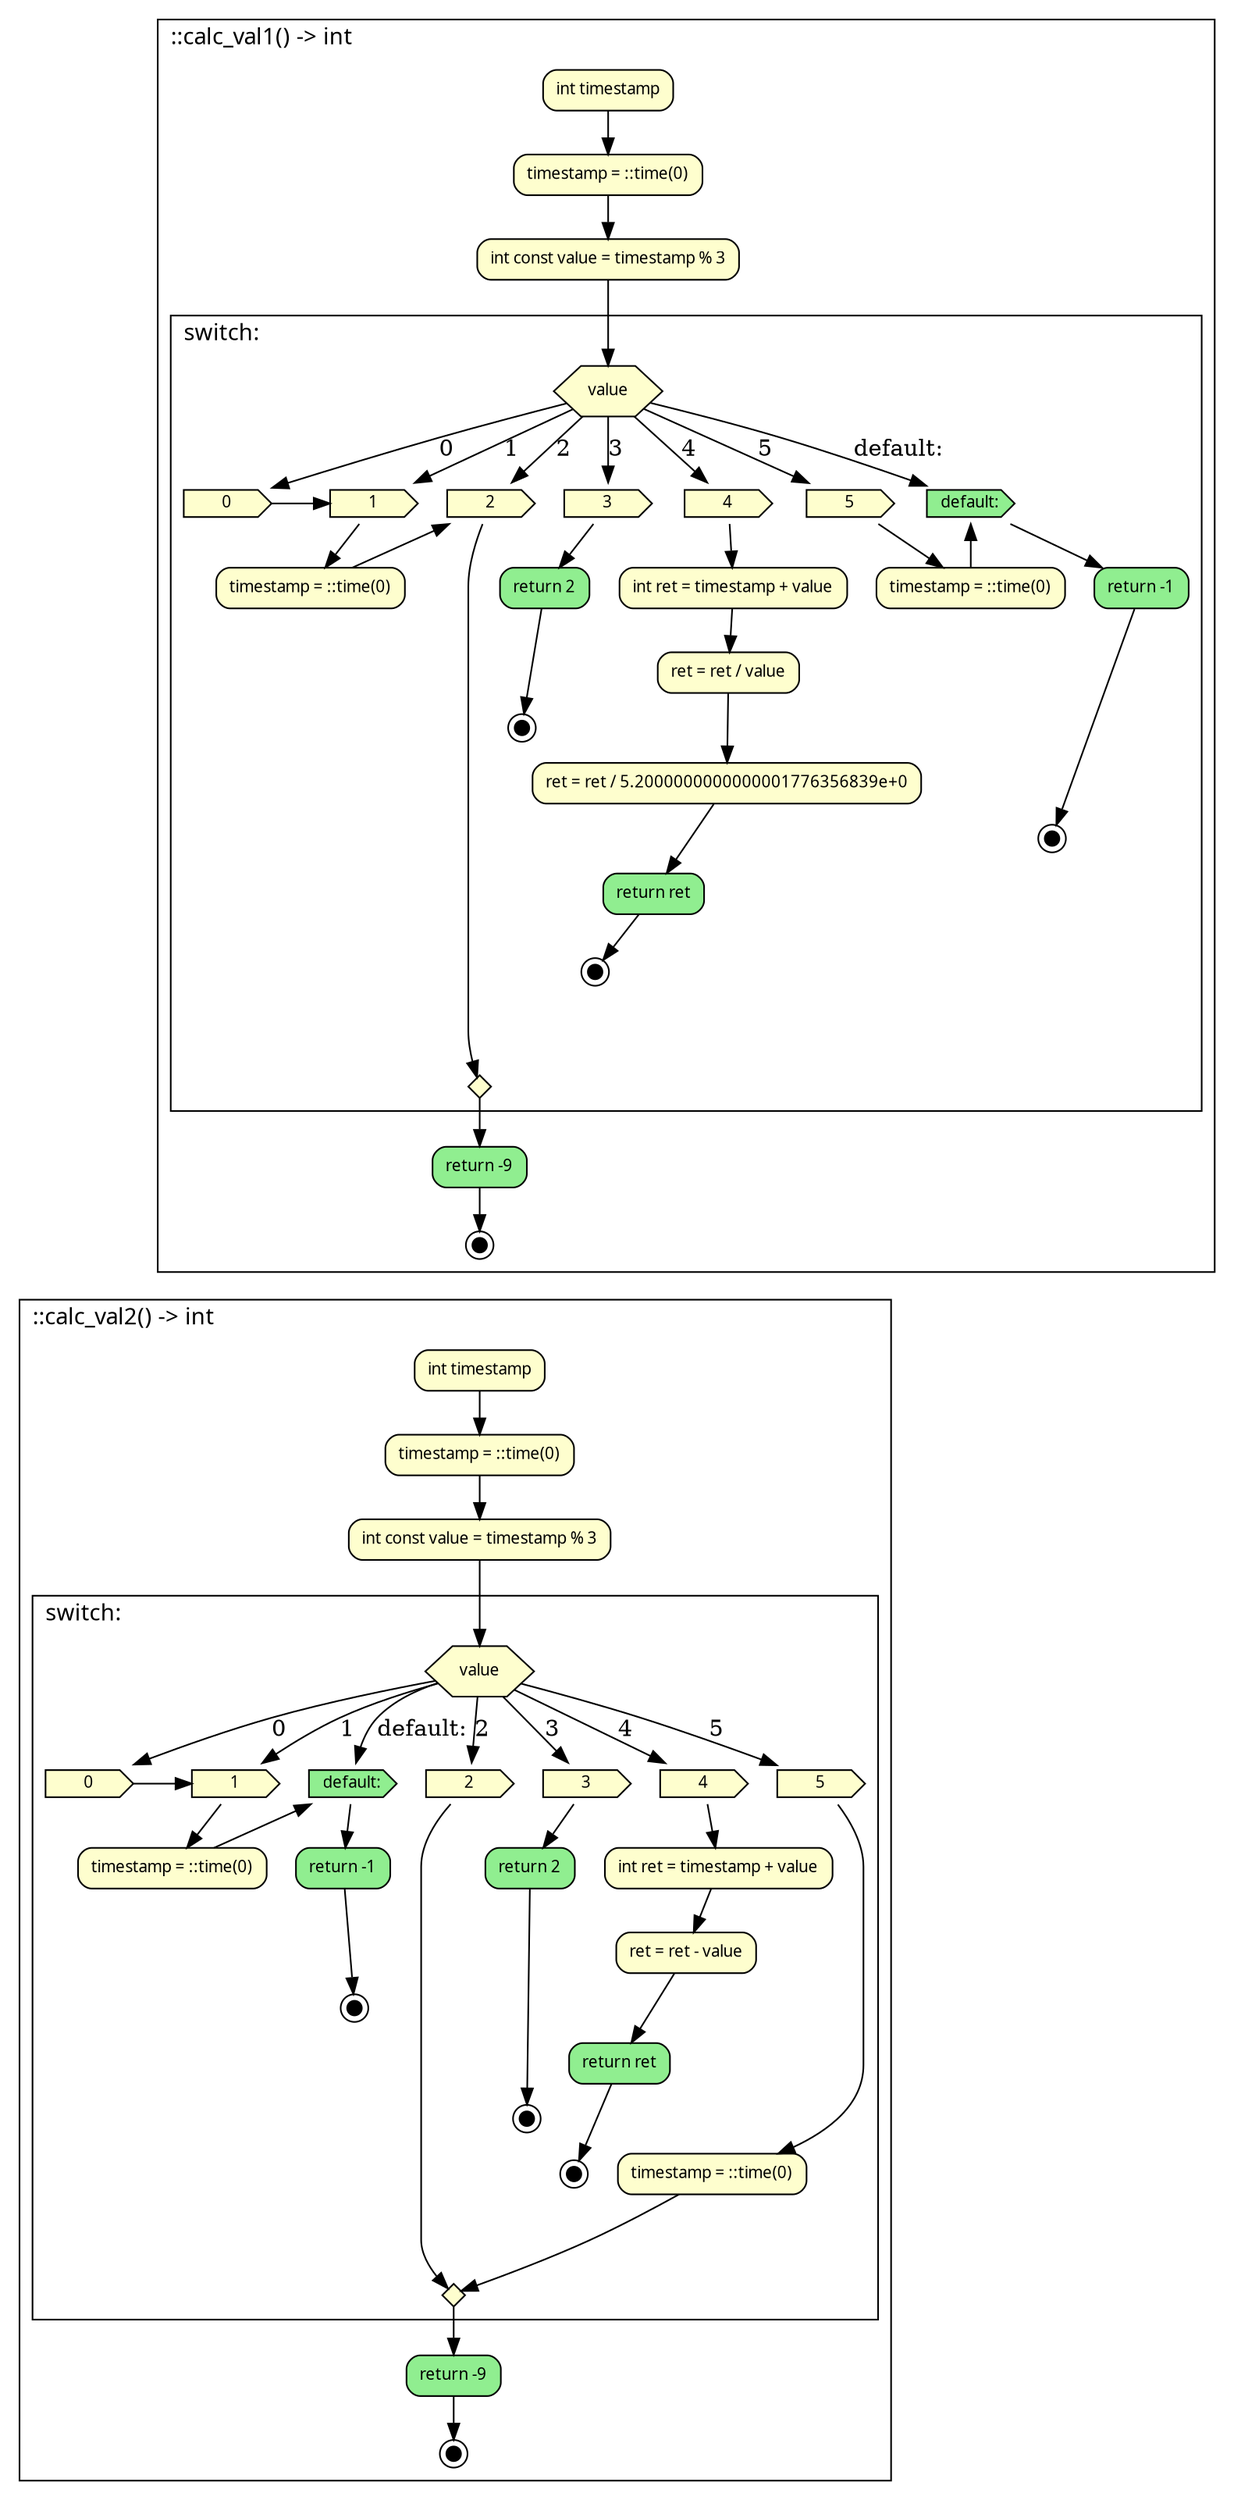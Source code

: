 digraph {
	fontname="SansSerif,sans-serif" labeljust=l nojustify=true ranksep=0.35
	node [fillcolor="#fefece" fontname="SansSerif,sans-serif" fontsize=10 height=0.35 shape=box style="filled, rounded"]
	subgraph cluster_item_0 {
		graph [label="::calc_val1() -> int"]
		item_1 [label="int timestamp"]
		item_2 [label="timestamp = ::time(0)"]
		item_1 -> item_2
		item_3 [label="int const value = timestamp % 3"]
		item_2 -> item_3
		subgraph cluster_item_4 {
			graph [label="switch:"]
			switch_start_item_5 [label=value ordering=out shape=hexagon style=filled]
			"gotolabel_@138" [label=0 shape=cds style=filled]
			"gotolabel_@138" [label=0 shape=cds style=filled]
			switch_start_item_5 -> "gotolabel_@138" [label=0]
			"gotolabel_@139" [label=1 shape=cds style=filled]
			"gotolabel_@139" [label=1 shape=cds style=filled]
			switch_start_item_5 -> "gotolabel_@139" [label=1]
			"gotolabel_@141" [label=2 shape=cds style=filled]
			"gotolabel_@141" [label=2 shape=cds style=filled]
			switch_start_item_5 -> "gotolabel_@141" [label=2]
			"gotolabel_@143" [label=3 shape=cds style=filled]
			"gotolabel_@143" [label=3 shape=cds style=filled]
			switch_start_item_5 -> "gotolabel_@143" [label=3]
			"gotolabel_@145" [label=4 shape=cds style=filled]
			"gotolabel_@145" [label=4 shape=cds style=filled]
			switch_start_item_5 -> "gotolabel_@145" [label=4]
			"gotolabel_@147" [label=5 shape=cds style=filled]
			"gotolabel_@147" [label=5 shape=cds style=filled]
			switch_start_item_5 -> "gotolabel_@147" [label=5]
			"gotolabel_@149" [label="default:" fillcolor=lightgreen shape=cds style=filled]
			switch_start_item_5 -> "gotolabel_@149" [label="default:"]
			"gotolabel_@138" -> "gotolabel_@139"
			switch_anchor_item_7 [label="" height=0.0 margin=0 shape=none style="" width=0.0]
			"gotolabel_@138" -> switch_anchor_item_7 [style=invis]
			item_8 [label="timestamp = ::time(0)"]
			"gotolabel_@139" -> item_8
			item_8 -> "gotolabel_@141"
			switch_anchor_item_9 [label="" height=0.0 margin=0 shape=none style="" width=0.0]
			item_8 -> switch_anchor_item_9 [style=invis]
			switch_anchor_item_10 [label="" height=0.0 margin=0 shape=none style="" width=0.0]
			"gotolabel_@141" -> switch_anchor_item_10 [style=invis]
			item_11 [label="return 2" fillcolor=lightgreen]
			item_12 [label="" fillcolor=black fixedsize=true height=0.12 shape=doublecircle size=0.1 width=0.12]
			item_11 -> item_12
			"gotolabel_@143" -> item_11
			switch_anchor_item_13 [label="" height=0.0 margin=0 shape=none style="" width=0.0]
			item_12 -> switch_anchor_item_13 [style=invis]
			item_14 [label="int ret = timestamp + value"]
			item_15 [label="ret = ret / value"]
			item_14 -> item_15
			item_16 [label="ret = ret / 5.2000000000000001776356839e+0"]
			item_15 -> item_16
			item_17 [label="return ret" fillcolor=lightgreen]
			item_18 [label="" fillcolor=black fixedsize=true height=0.12 shape=doublecircle size=0.1 width=0.12]
			item_17 -> item_18
			item_16 -> item_17
			"gotolabel_@145" -> item_14
			switch_anchor_item_19 [label="" height=0.0 margin=0 shape=none style="" width=0.0]
			item_18 -> switch_anchor_item_19 [style=invis]
			item_20 [label="timestamp = ::time(0)"]
			"gotolabel_@147" -> item_20
			item_20 -> "gotolabel_@149"
			switch_anchor_item_21 [label="" height=0.0 margin=0 shape=none style="" width=0.0]
			item_20 -> switch_anchor_item_21 [style=invis]
			item_22 [label="return -1" fillcolor=lightgreen]
			item_23 [label="" fillcolor=black fixedsize=true height=0.12 shape=doublecircle size=0.1 width=0.12]
			item_22 -> item_23
			"gotolabel_@149" -> item_22
			switch_anchor_item_24 [label="" height=0.0 margin=0 shape=none style="" width=0.0]
			item_23 -> switch_anchor_item_24 [style=invis]
			gotolabel_6 [label="" height=0.2 ordering=in shape=diamond style=filled width=0.2]
			"gotolabel_@141" -> gotolabel_6
			switch_anchor_item_7 -> gotolabel_6 [style=invis]
			switch_anchor_item_9 -> gotolabel_6 [style=invis]
			switch_anchor_item_10 -> gotolabel_6 [style=invis]
			switch_anchor_item_13 -> gotolabel_6 [style=invis]
			switch_anchor_item_19 -> gotolabel_6 [style=invis]
			switch_anchor_item_21 -> gotolabel_6 [style=invis]
			switch_anchor_item_24 -> gotolabel_6 [style=invis]
			{
				rank=same
				"gotolabel_@138"
				"gotolabel_@139"
				"gotolabel_@141"
				"gotolabel_@143"
				"gotolabel_@145"
				"gotolabel_@147"
				"gotolabel_@149"
			}
			{
				rank=same
				switch_anchor_item_7
				switch_anchor_item_9
				switch_anchor_item_10
				switch_anchor_item_13
				switch_anchor_item_19
				switch_anchor_item_21
				switch_anchor_item_24
			}
			switch_anchor_item_7 -> switch_anchor_item_9 [style=invis]
			switch_anchor_item_9 -> switch_anchor_item_10 [style=invis]
			switch_anchor_item_10 -> switch_anchor_item_13 [style=invis]
			switch_anchor_item_13 -> switch_anchor_item_19 [style=invis]
			switch_anchor_item_19 -> switch_anchor_item_21 [style=invis]
			switch_anchor_item_21 -> switch_anchor_item_24 [style=invis]
		}
		item_3 -> switch_start_item_5
		item_25 [label="return -9" fillcolor=lightgreen]
		item_26 [label="" fillcolor=black fixedsize=true height=0.12 shape=doublecircle size=0.1 width=0.12]
		item_25 -> item_26
		gotolabel_6 -> item_25
	}
	subgraph cluster_item_27 {
		graph [label="::calc_val2() -> int"]
		item_28 [label="int timestamp"]
		item_29 [label="timestamp = ::time(0)"]
		item_28 -> item_29
		item_30 [label="int const value = timestamp % 3"]
		item_29 -> item_30
		subgraph cluster_item_31 {
			graph [label="switch:"]
			switch_start_item_32 [label=value ordering=out shape=hexagon style=filled]
			"gotolabel_@168" [label=0 shape=cds style=filled]
			"gotolabel_@168" [label=0 shape=cds style=filled]
			switch_start_item_32 -> "gotolabel_@168" [label=0]
			"gotolabel_@170" [label=1 shape=cds style=filled]
			"gotolabel_@170" [label=1 shape=cds style=filled]
			switch_start_item_32 -> "gotolabel_@170" [label=1]
			"gotolabel_@172" [label="default:" fillcolor=lightgreen shape=cds style=filled]
			switch_start_item_32 -> "gotolabel_@172" [label="default:"]
			"gotolabel_@174" [label=2 shape=cds style=filled]
			"gotolabel_@174" [label=2 shape=cds style=filled]
			switch_start_item_32 -> "gotolabel_@174" [label=2]
			"gotolabel_@176" [label=3 shape=cds style=filled]
			"gotolabel_@176" [label=3 shape=cds style=filled]
			switch_start_item_32 -> "gotolabel_@176" [label=3]
			"gotolabel_@178" [label=4 shape=cds style=filled]
			"gotolabel_@178" [label=4 shape=cds style=filled]
			switch_start_item_32 -> "gotolabel_@178" [label=4]
			"gotolabel_@180" [label=5 shape=cds style=filled]
			"gotolabel_@180" [label=5 shape=cds style=filled]
			switch_start_item_32 -> "gotolabel_@180" [label=5]
			"gotolabel_@168" -> "gotolabel_@170"
			switch_anchor_item_34 [label="" height=0.0 margin=0 shape=none style="" width=0.0]
			"gotolabel_@168" -> switch_anchor_item_34 [style=invis]
			item_35 [label="timestamp = ::time(0)"]
			"gotolabel_@170" -> item_35
			item_35 -> "gotolabel_@172"
			switch_anchor_item_36 [label="" height=0.0 margin=0 shape=none style="" width=0.0]
			item_35 -> switch_anchor_item_36 [style=invis]
			item_37 [label="return -1" fillcolor=lightgreen]
			item_38 [label="" fillcolor=black fixedsize=true height=0.12 shape=doublecircle size=0.1 width=0.12]
			item_37 -> item_38
			"gotolabel_@172" -> item_37
			switch_anchor_item_39 [label="" height=0.0 margin=0 shape=none style="" width=0.0]
			item_38 -> switch_anchor_item_39 [style=invis]
			switch_anchor_item_40 [label="" height=0.0 margin=0 shape=none style="" width=0.0]
			"gotolabel_@174" -> switch_anchor_item_40 [style=invis]
			item_41 [label="return 2" fillcolor=lightgreen]
			item_42 [label="" fillcolor=black fixedsize=true height=0.12 shape=doublecircle size=0.1 width=0.12]
			item_41 -> item_42
			"gotolabel_@176" -> item_41
			switch_anchor_item_43 [label="" height=0.0 margin=0 shape=none style="" width=0.0]
			item_42 -> switch_anchor_item_43 [style=invis]
			item_44 [label="int ret = timestamp + value"]
			item_45 [label="ret = ret - value"]
			item_44 -> item_45
			item_46 [label="return ret" fillcolor=lightgreen]
			item_47 [label="" fillcolor=black fixedsize=true height=0.12 shape=doublecircle size=0.1 width=0.12]
			item_46 -> item_47
			item_45 -> item_46
			"gotolabel_@178" -> item_44
			switch_anchor_item_48 [label="" height=0.0 margin=0 shape=none style="" width=0.0]
			item_47 -> switch_anchor_item_48 [style=invis]
			item_49 [label="timestamp = ::time(0)"]
			"gotolabel_@180" -> item_49
			switch_anchor_item_50 [label="" height=0.0 margin=0 shape=none style="" width=0.0]
			item_49 -> switch_anchor_item_50 [style=invis]
			gotolabel_33 [label="" height=0.2 ordering=in shape=diamond style=filled width=0.2]
			"gotolabel_@174" -> gotolabel_33
			item_49 -> gotolabel_33
			switch_anchor_item_34 -> gotolabel_33 [style=invis]
			switch_anchor_item_36 -> gotolabel_33 [style=invis]
			switch_anchor_item_39 -> gotolabel_33 [style=invis]
			switch_anchor_item_40 -> gotolabel_33 [style=invis]
			switch_anchor_item_43 -> gotolabel_33 [style=invis]
			switch_anchor_item_48 -> gotolabel_33 [style=invis]
			switch_anchor_item_50 -> gotolabel_33 [style=invis]
			{
				rank=same
				"gotolabel_@168"
				"gotolabel_@170"
				"gotolabel_@172"
				"gotolabel_@174"
				"gotolabel_@176"
				"gotolabel_@178"
				"gotolabel_@180"
			}
			{
				rank=same
				switch_anchor_item_34
				switch_anchor_item_36
				switch_anchor_item_39
				switch_anchor_item_40
				switch_anchor_item_43
				switch_anchor_item_48
				switch_anchor_item_50
			}
			switch_anchor_item_34 -> switch_anchor_item_36 [style=invis]
			switch_anchor_item_36 -> switch_anchor_item_39 [style=invis]
			switch_anchor_item_39 -> switch_anchor_item_40 [style=invis]
			switch_anchor_item_40 -> switch_anchor_item_43 [style=invis]
			switch_anchor_item_43 -> switch_anchor_item_48 [style=invis]
			switch_anchor_item_48 -> switch_anchor_item_50 [style=invis]
		}
		item_30 -> switch_start_item_32
		item_51 [label="return -9" fillcolor=lightgreen]
		item_52 [label="" fillcolor=black fixedsize=true height=0.12 shape=doublecircle size=0.1 width=0.12]
		item_51 -> item_52
		gotolabel_33 -> item_51
	}
	item_26 -> item_28 [style=invis]
}
